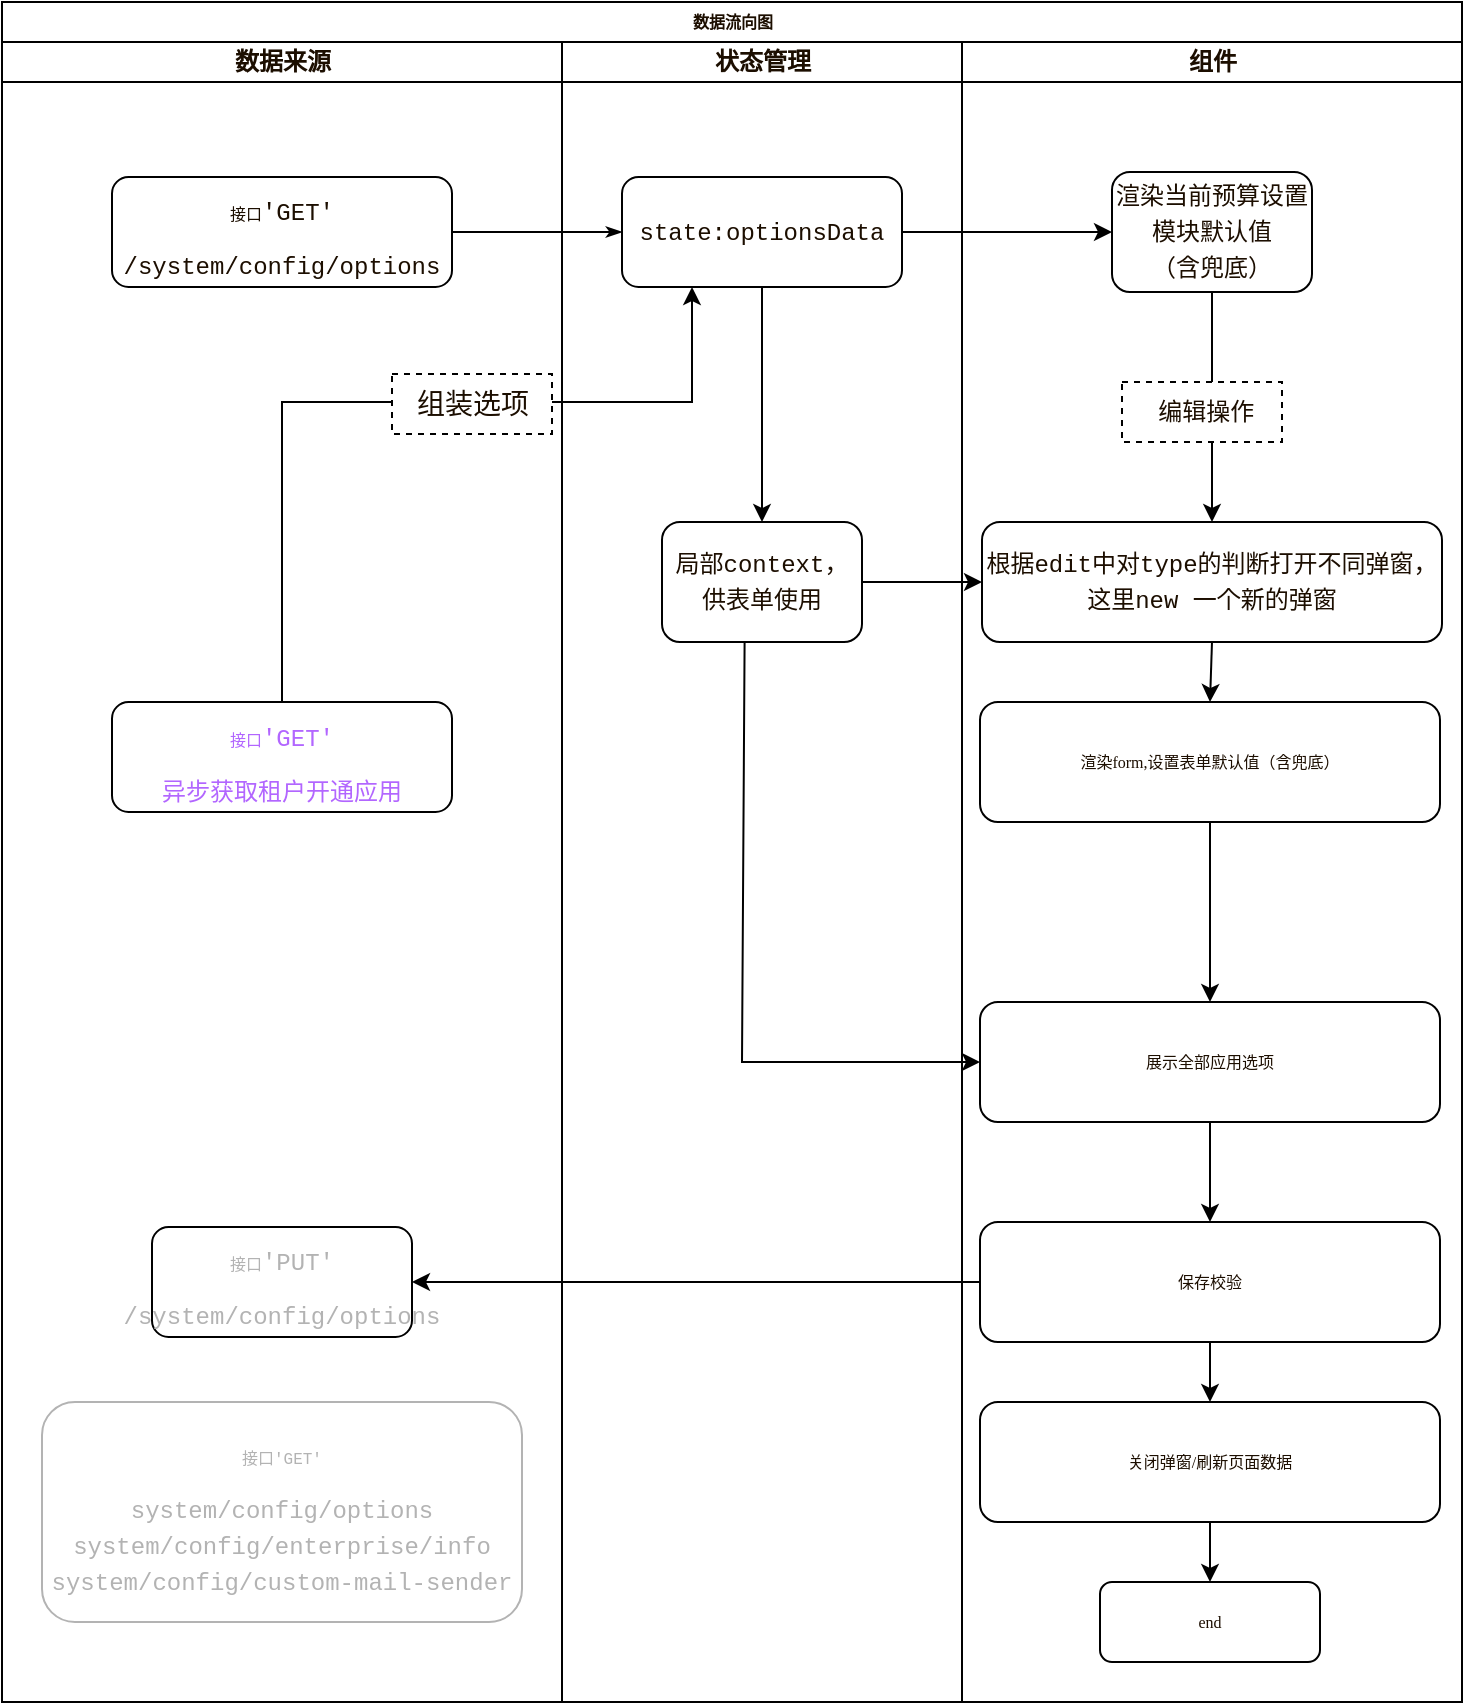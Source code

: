 <mxfile version="20.1.4" type="github">
  <diagram id="prtHgNgQTEPvFCAcTncT" name="Page-1">
    <mxGraphModel dx="1426" dy="877" grid="1" gridSize="10" guides="1" tooltips="1" connect="1" arrows="1" fold="1" page="1" pageScale="1" pageWidth="827" pageHeight="1169" math="0" shadow="0">
      <root>
        <mxCell id="0" />
        <mxCell id="1" parent="0" />
        <mxCell id="de27Jn-yOiYLT7hn4Wbn-1" value="数据流向图" style="swimlane;html=1;childLayout=stackLayout;startSize=20;rounded=0;shadow=0;labelBackgroundColor=none;strokeWidth=1;fontFamily=Verdana;fontSize=8;align=center;fontColor=#1C0E00;" vertex="1" parent="1">
          <mxGeometry x="70" y="40" width="730" height="850" as="geometry" />
        </mxCell>
        <mxCell id="de27Jn-yOiYLT7hn4Wbn-2" value="数据来源" style="swimlane;html=1;startSize=20;fontColor=#1C0E00;labelBackgroundColor=none;" vertex="1" parent="de27Jn-yOiYLT7hn4Wbn-1">
          <mxGeometry y="20" width="280" height="830" as="geometry" />
        </mxCell>
        <mxCell id="de27Jn-yOiYLT7hn4Wbn-3" value="&lt;p style=&quot;line-height: 18px;&quot;&gt;&lt;font style=&quot;&quot; face=&quot;Menlo, Monaco, Courier New, monospace&quot;&gt;接口&lt;/font&gt;&lt;span style=&quot;font-family: Menlo, Monaco, &amp;quot;Courier New&amp;quot;, monospace; font-size: 12px;&quot;&gt;&#39;GET&#39;&lt;/span&gt;&lt;/p&gt;&lt;div style=&quot;font-family: Menlo, Monaco, &amp;quot;Courier New&amp;quot;, monospace; font-size: 12px; line-height: 18px;&quot;&gt;/system/config/options&lt;/div&gt;" style="rounded=1;whiteSpace=wrap;html=1;shadow=0;labelBackgroundColor=none;strokeWidth=1;fontFamily=Verdana;fontSize=8;align=center;fontColor=#1C0E00;" vertex="1" parent="de27Jn-yOiYLT7hn4Wbn-2">
          <mxGeometry x="55" y="67.5" width="170" height="55" as="geometry" />
        </mxCell>
        <mxCell id="de27Jn-yOiYLT7hn4Wbn-4" value="&lt;p style=&quot;line-height: 18px;&quot;&gt;&lt;font&gt;&lt;font style=&quot;&quot; face=&quot;Menlo, Monaco, Courier New, monospace&quot;&gt;接口&lt;/font&gt;&lt;span style=&quot;font-family: Menlo, Monaco, &amp;quot;Courier New&amp;quot;, monospace; font-size: 12px;&quot;&gt;&#39;PUT&#39;&lt;/span&gt;&lt;/font&gt;&lt;/p&gt;&lt;div style=&quot;font-family: Menlo, Monaco, &amp;quot;Courier New&amp;quot;, monospace; font-size: 12px; line-height: 18px;&quot;&gt;&lt;font style=&quot;&quot;&gt;/system/config/options&lt;/font&gt;&lt;/div&gt;" style="rounded=1;whiteSpace=wrap;html=1;shadow=0;labelBackgroundColor=none;strokeWidth=1;fontFamily=Verdana;fontSize=8;align=center;fontColor=#B3B3B3;" vertex="1" parent="de27Jn-yOiYLT7hn4Wbn-2">
          <mxGeometry x="75" y="592.5" width="130" height="55" as="geometry" />
        </mxCell>
        <mxCell id="de27Jn-yOiYLT7hn4Wbn-29" value="&lt;p style=&quot;line-height: 18px;&quot;&gt;&lt;font color=&quot;#b266ff&quot;&gt;&lt;font style=&quot;&quot; face=&quot;Menlo, Monaco, Courier New, monospace&quot;&gt;接口&lt;/font&gt;&lt;span style=&quot;font-family: Menlo, Monaco, &amp;quot;Courier New&amp;quot;, monospace; font-size: 12px;&quot;&gt;&#39;GET&#39;&lt;/span&gt;&lt;/font&gt;&lt;/p&gt;&lt;div style=&quot;font-family: Menlo, Monaco, &amp;quot;Courier New&amp;quot;, monospace; font-size: 12px; line-height: 18px;&quot;&gt;&lt;span style=&quot;&quot;&gt;&lt;font color=&quot;#b266ff&quot;&gt;异步获取租户开通应用&lt;/font&gt;&lt;/span&gt;&lt;/div&gt;" style="rounded=1;whiteSpace=wrap;html=1;shadow=0;labelBackgroundColor=none;strokeWidth=1;fontFamily=Verdana;fontSize=8;align=center;fontColor=#1C0E00;" vertex="1" parent="de27Jn-yOiYLT7hn4Wbn-2">
          <mxGeometry x="55" y="330" width="170" height="55" as="geometry" />
        </mxCell>
        <mxCell id="de27Jn-yOiYLT7hn4Wbn-52" value="&lt;p style=&quot;line-height: 18px;&quot;&gt;&lt;font face=&quot;Menlo, Monaco, Courier New, monospace&quot;&gt;接口&#39;GET&#39;&lt;br&gt;&lt;/font&gt;&lt;/p&gt;&lt;div style=&quot;font-family: Menlo, Monaco, &amp;quot;Courier New&amp;quot;, monospace; font-size: 12px; line-height: 18px;&quot;&gt;&lt;span style=&quot;&quot;&gt;system/config/options&lt;br&gt;&lt;/span&gt;&lt;div style=&quot;line-height: 18px;&quot;&gt;&lt;span style=&quot;&quot;&gt;system/config/enterprise/info&lt;/span&gt;&lt;/div&gt;&lt;div style=&quot;line-height: 18px;&quot;&gt;&lt;div style=&quot;line-height: 18px;&quot;&gt;&lt;span style=&quot;&quot;&gt;system/config/custom-mail-sender&lt;/span&gt;&lt;/div&gt;&lt;/div&gt;&lt;/div&gt;" style="rounded=1;whiteSpace=wrap;html=1;shadow=0;labelBackgroundColor=none;strokeWidth=1;fontFamily=Verdana;fontSize=8;align=center;fontColor=#B3B3B3;strokeColor=#B3B3B3;fillColor=#FFFFFF;" vertex="1" parent="de27Jn-yOiYLT7hn4Wbn-2">
          <mxGeometry x="20" y="680" width="240" height="110" as="geometry" />
        </mxCell>
        <mxCell id="de27Jn-yOiYLT7hn4Wbn-5" style="edgeStyle=orthogonalEdgeStyle;rounded=1;html=1;labelBackgroundColor=none;startArrow=none;startFill=0;startSize=5;endArrow=classicThin;endFill=1;endSize=5;jettySize=auto;orthogonalLoop=1;strokeWidth=1;fontFamily=Verdana;fontSize=8;fontColor=#1C0E00;" edge="1" parent="de27Jn-yOiYLT7hn4Wbn-1" source="de27Jn-yOiYLT7hn4Wbn-3" target="de27Jn-yOiYLT7hn4Wbn-7">
          <mxGeometry relative="1" as="geometry" />
        </mxCell>
        <mxCell id="de27Jn-yOiYLT7hn4Wbn-6" value="状态管理" style="swimlane;html=1;startSize=20;fontColor=#1C0E00;labelBackgroundColor=none;" vertex="1" parent="de27Jn-yOiYLT7hn4Wbn-1">
          <mxGeometry x="280" y="20" width="200" height="830" as="geometry" />
        </mxCell>
        <mxCell id="de27Jn-yOiYLT7hn4Wbn-7" value="&lt;div style=&quot;font-family: Menlo, Monaco, &amp;quot;Courier New&amp;quot;, monospace; font-size: 12px; line-height: 18px;&quot;&gt;state:optionsData&lt;/div&gt;" style="rounded=1;whiteSpace=wrap;html=1;shadow=0;labelBackgroundColor=none;strokeWidth=1;fontFamily=Verdana;fontSize=8;align=center;fontColor=#1C0E00;" vertex="1" parent="de27Jn-yOiYLT7hn4Wbn-6">
          <mxGeometry x="30" y="67.5" width="140" height="55" as="geometry" />
        </mxCell>
        <mxCell id="de27Jn-yOiYLT7hn4Wbn-21" value="&lt;div style=&quot;font-family: Menlo, Monaco, &amp;quot;Courier New&amp;quot;, monospace; font-size: 12px; line-height: 18px;&quot;&gt;局部context，供表单使用&lt;/div&gt;" style="rounded=1;whiteSpace=wrap;html=1;shadow=0;labelBackgroundColor=none;strokeWidth=1;fontFamily=Verdana;fontSize=8;align=center;fontColor=#1C0E00;" vertex="1" parent="de27Jn-yOiYLT7hn4Wbn-6">
          <mxGeometry x="50" y="240" width="100" height="60" as="geometry" />
        </mxCell>
        <mxCell id="de27Jn-yOiYLT7hn4Wbn-23" value="" style="endArrow=classic;html=1;rounded=0;exitX=0.5;exitY=1;exitDx=0;exitDy=0;entryX=0.5;entryY=0;entryDx=0;entryDy=0;labelBackgroundColor=none;fontColor=#1C0E00;" edge="1" parent="de27Jn-yOiYLT7hn4Wbn-6" source="de27Jn-yOiYLT7hn4Wbn-7" target="de27Jn-yOiYLT7hn4Wbn-21">
          <mxGeometry width="50" height="50" relative="1" as="geometry">
            <mxPoint x="90" y="200" as="sourcePoint" />
            <mxPoint x="140" y="150" as="targetPoint" />
          </mxGeometry>
        </mxCell>
        <mxCell id="de27Jn-yOiYLT7hn4Wbn-8" value="组件" style="swimlane;html=1;startSize=20;fontColor=#1C0E00;labelBackgroundColor=none;" vertex="1" parent="de27Jn-yOiYLT7hn4Wbn-1">
          <mxGeometry x="480" y="20" width="250" height="830" as="geometry" />
        </mxCell>
        <mxCell id="de27Jn-yOiYLT7hn4Wbn-9" value="&lt;div style=&quot;font-family: Menlo, Monaco, &amp;quot;Courier New&amp;quot;, monospace; font-size: 12px; line-height: 18px;&quot;&gt;&lt;div style=&quot;line-height: 18px;&quot;&gt;渲染当前预算设置模块默认值&lt;/div&gt;&lt;div style=&quot;line-height: 18px;&quot;&gt;（含兜底）&lt;/div&gt;&lt;/div&gt;" style="rounded=1;whiteSpace=wrap;html=1;shadow=0;labelBackgroundColor=none;strokeWidth=1;fontFamily=Verdana;fontSize=8;align=center;fontColor=#1C0E00;" vertex="1" parent="de27Jn-yOiYLT7hn4Wbn-8">
          <mxGeometry x="75" y="65" width="100" height="60" as="geometry" />
        </mxCell>
        <mxCell id="de27Jn-yOiYLT7hn4Wbn-11" value="&lt;div style=&quot;font-family: Menlo, Monaco, &amp;quot;Courier New&amp;quot;, monospace; font-size: 12px; line-height: 18px;&quot;&gt;根据edit中对type的判断打开不同弹窗，这里new 一个新的弹窗&lt;/div&gt;" style="rounded=1;whiteSpace=wrap;html=1;shadow=0;labelBackgroundColor=none;strokeWidth=1;fontFamily=Verdana;fontSize=8;align=center;fontColor=#1C0E00;" vertex="1" parent="de27Jn-yOiYLT7hn4Wbn-8">
          <mxGeometry x="10" y="240" width="230" height="60" as="geometry" />
        </mxCell>
        <mxCell id="de27Jn-yOiYLT7hn4Wbn-12" value="渲染form,设置表单默认值（含兜底）" style="rounded=1;whiteSpace=wrap;html=1;shadow=0;labelBackgroundColor=none;strokeWidth=1;fontFamily=Verdana;fontSize=8;align=center;fontColor=#1C0E00;" vertex="1" parent="de27Jn-yOiYLT7hn4Wbn-8">
          <mxGeometry x="9" y="330" width="230" height="60" as="geometry" />
        </mxCell>
        <mxCell id="de27Jn-yOiYLT7hn4Wbn-14" value="保存校验" style="rounded=1;whiteSpace=wrap;html=1;shadow=0;labelBackgroundColor=none;strokeWidth=1;fontFamily=Verdana;fontSize=8;align=center;fontColor=#1C0E00;" vertex="1" parent="de27Jn-yOiYLT7hn4Wbn-8">
          <mxGeometry x="9" y="590" width="230" height="60" as="geometry" />
        </mxCell>
        <mxCell id="de27Jn-yOiYLT7hn4Wbn-25" value="" style="endArrow=classic;html=1;rounded=0;exitX=0.5;exitY=1;exitDx=0;exitDy=0;labelBackgroundColor=none;fontColor=#1C0E00;" edge="1" parent="de27Jn-yOiYLT7hn4Wbn-8" source="de27Jn-yOiYLT7hn4Wbn-9" target="de27Jn-yOiYLT7hn4Wbn-11">
          <mxGeometry width="50" height="50" relative="1" as="geometry">
            <mxPoint x="110" y="180" as="sourcePoint" />
            <mxPoint x="160" y="130" as="targetPoint" />
          </mxGeometry>
        </mxCell>
        <mxCell id="de27Jn-yOiYLT7hn4Wbn-26" value="&amp;nbsp;编辑操作" style="text;html=1;align=center;verticalAlign=middle;resizable=0;points=[];autosize=1;strokeColor=default;fillColor=default;dashed=1;labelBackgroundColor=none;fontColor=#1C0E00;" vertex="1" parent="de27Jn-yOiYLT7hn4Wbn-8">
          <mxGeometry x="80" y="170" width="80" height="30" as="geometry" />
        </mxCell>
        <mxCell id="de27Jn-yOiYLT7hn4Wbn-27" value="" style="endArrow=classic;html=1;rounded=0;exitX=0.5;exitY=1;exitDx=0;exitDy=0;entryX=0.5;entryY=0;entryDx=0;entryDy=0;labelBackgroundColor=none;fontColor=#1C0E00;" edge="1" parent="de27Jn-yOiYLT7hn4Wbn-8" source="de27Jn-yOiYLT7hn4Wbn-11" target="de27Jn-yOiYLT7hn4Wbn-12">
          <mxGeometry width="50" height="50" relative="1" as="geometry">
            <mxPoint x="119.5" y="340" as="sourcePoint" />
            <mxPoint x="120" y="330" as="targetPoint" />
          </mxGeometry>
        </mxCell>
        <mxCell id="de27Jn-yOiYLT7hn4Wbn-34" value="展示全部应用选项" style="rounded=1;whiteSpace=wrap;html=1;shadow=0;labelBackgroundColor=none;strokeWidth=1;fontFamily=Verdana;fontSize=8;align=center;fontColor=#1C0E00;" vertex="1" parent="de27Jn-yOiYLT7hn4Wbn-8">
          <mxGeometry x="9" y="480" width="230" height="60" as="geometry" />
        </mxCell>
        <mxCell id="de27Jn-yOiYLT7hn4Wbn-38" value="" style="endArrow=classic;html=1;rounded=0;exitX=0.5;exitY=1;exitDx=0;exitDy=0;startArrow=none;labelBackgroundColor=none;fontColor=#1C0E00;" edge="1" parent="de27Jn-yOiYLT7hn4Wbn-8" source="de27Jn-yOiYLT7hn4Wbn-12" target="de27Jn-yOiYLT7hn4Wbn-34">
          <mxGeometry width="50" height="50" relative="1" as="geometry">
            <mxPoint x="124" y="444" as="sourcePoint" />
            <mxPoint x="130" y="410" as="targetPoint" />
          </mxGeometry>
        </mxCell>
        <mxCell id="de27Jn-yOiYLT7hn4Wbn-44" value="" style="endArrow=classic;html=1;rounded=0;exitX=0.5;exitY=1;exitDx=0;exitDy=0;entryX=0.5;entryY=0;entryDx=0;entryDy=0;labelBackgroundColor=none;fontColor=#1C0E00;" edge="1" parent="de27Jn-yOiYLT7hn4Wbn-8" source="de27Jn-yOiYLT7hn4Wbn-34" target="de27Jn-yOiYLT7hn4Wbn-14">
          <mxGeometry width="50" height="50" relative="1" as="geometry">
            <mxPoint x="100" y="730" as="sourcePoint" />
            <mxPoint x="150" y="680" as="targetPoint" />
          </mxGeometry>
        </mxCell>
        <mxCell id="de27Jn-yOiYLT7hn4Wbn-48" value="关闭弹窗/刷新页面数据" style="rounded=1;whiteSpace=wrap;html=1;shadow=0;labelBackgroundColor=none;strokeWidth=1;fontFamily=Verdana;fontSize=8;align=center;fontColor=#1C0E00;" vertex="1" parent="de27Jn-yOiYLT7hn4Wbn-8">
          <mxGeometry x="9" y="680" width="230" height="60" as="geometry" />
        </mxCell>
        <mxCell id="de27Jn-yOiYLT7hn4Wbn-49" value="end" style="rounded=1;whiteSpace=wrap;html=1;shadow=0;labelBackgroundColor=none;strokeWidth=1;fontFamily=Verdana;fontSize=8;align=center;fontColor=#1C0E00;" vertex="1" parent="de27Jn-yOiYLT7hn4Wbn-8">
          <mxGeometry x="69" y="770" width="110" height="40" as="geometry" />
        </mxCell>
        <mxCell id="de27Jn-yOiYLT7hn4Wbn-50" value="" style="endArrow=classic;html=1;rounded=0;exitX=0.5;exitY=1;exitDx=0;exitDy=0;labelBackgroundColor=none;fontColor=#1C0E00;" edge="1" parent="de27Jn-yOiYLT7hn4Wbn-8" source="de27Jn-yOiYLT7hn4Wbn-14" target="de27Jn-yOiYLT7hn4Wbn-48">
          <mxGeometry width="50" height="50" relative="1" as="geometry">
            <mxPoint x="80" y="660" as="sourcePoint" />
            <mxPoint x="-340" y="740" as="targetPoint" />
          </mxGeometry>
        </mxCell>
        <mxCell id="de27Jn-yOiYLT7hn4Wbn-54" value="" style="endArrow=classic;html=1;rounded=0;exitX=0.5;exitY=1;exitDx=0;exitDy=0;entryX=0.5;entryY=0;entryDx=0;entryDy=0;labelBackgroundColor=none;fontColor=#1C0E00;" edge="1" parent="de27Jn-yOiYLT7hn4Wbn-8" source="de27Jn-yOiYLT7hn4Wbn-48" target="de27Jn-yOiYLT7hn4Wbn-49">
          <mxGeometry width="50" height="50" relative="1" as="geometry">
            <mxPoint x="90" y="800" as="sourcePoint" />
            <mxPoint x="140" y="750" as="targetPoint" />
          </mxGeometry>
        </mxCell>
        <mxCell id="de27Jn-yOiYLT7hn4Wbn-24" value="" style="endArrow=classic;html=1;rounded=0;exitX=1;exitY=0.5;exitDx=0;exitDy=0;entryX=0;entryY=0.5;entryDx=0;entryDy=0;labelBackgroundColor=none;fontColor=#1C0E00;" edge="1" parent="de27Jn-yOiYLT7hn4Wbn-1" source="de27Jn-yOiYLT7hn4Wbn-21" target="de27Jn-yOiYLT7hn4Wbn-11">
          <mxGeometry width="50" height="50" relative="1" as="geometry">
            <mxPoint x="320" y="280" as="sourcePoint" />
            <mxPoint x="370" y="230" as="targetPoint" />
          </mxGeometry>
        </mxCell>
        <mxCell id="de27Jn-yOiYLT7hn4Wbn-51" value="" style="endArrow=classic;html=1;rounded=0;exitX=0;exitY=0.5;exitDx=0;exitDy=0;entryX=1;entryY=0.5;entryDx=0;entryDy=0;labelBackgroundColor=none;fontColor=#1C0E00;" edge="1" parent="de27Jn-yOiYLT7hn4Wbn-1" source="de27Jn-yOiYLT7hn4Wbn-14" target="de27Jn-yOiYLT7hn4Wbn-4">
          <mxGeometry width="50" height="50" relative="1" as="geometry">
            <mxPoint x="300" y="690" as="sourcePoint" />
            <mxPoint x="350" y="640" as="targetPoint" />
          </mxGeometry>
        </mxCell>
        <mxCell id="de27Jn-yOiYLT7hn4Wbn-59" value="" style="endArrow=classic;html=1;rounded=0;labelBackgroundColor=none;fontSize=14;fontColor=#1C0E00;entryX=0.25;entryY=1;entryDx=0;entryDy=0;" edge="1" parent="de27Jn-yOiYLT7hn4Wbn-1" source="de27Jn-yOiYLT7hn4Wbn-29" target="de27Jn-yOiYLT7hn4Wbn-7">
          <mxGeometry width="50" height="50" relative="1" as="geometry">
            <mxPoint x="150" y="330" as="sourcePoint" />
            <mxPoint x="200" y="280" as="targetPoint" />
            <Array as="points">
              <mxPoint x="140" y="200" />
              <mxPoint x="345" y="200" />
            </Array>
          </mxGeometry>
        </mxCell>
        <mxCell id="de27Jn-yOiYLT7hn4Wbn-62" value="" style="endArrow=classic;html=1;rounded=0;labelBackgroundColor=none;fontSize=14;fontColor=#1C0E00;exitX=1;exitY=0.5;exitDx=0;exitDy=0;entryX=0;entryY=0.5;entryDx=0;entryDy=0;" edge="1" parent="de27Jn-yOiYLT7hn4Wbn-1" source="de27Jn-yOiYLT7hn4Wbn-7" target="de27Jn-yOiYLT7hn4Wbn-9">
          <mxGeometry width="50" height="50" relative="1" as="geometry">
            <mxPoint x="380" y="280" as="sourcePoint" />
            <mxPoint x="430" y="230" as="targetPoint" />
          </mxGeometry>
        </mxCell>
        <mxCell id="de27Jn-yOiYLT7hn4Wbn-63" value="" style="endArrow=classic;html=1;rounded=0;exitX=0.413;exitY=1;exitDx=0;exitDy=0;entryX=0;entryY=0.5;entryDx=0;entryDy=0;labelBackgroundColor=none;fontColor=#1C0E00;exitPerimeter=0;" edge="1" parent="de27Jn-yOiYLT7hn4Wbn-1" source="de27Jn-yOiYLT7hn4Wbn-21" target="de27Jn-yOiYLT7hn4Wbn-34">
          <mxGeometry width="50" height="50" relative="1" as="geometry">
            <mxPoint x="488" y="420" as="sourcePoint" />
            <mxPoint x="488" y="537.5" as="targetPoint" />
            <Array as="points">
              <mxPoint x="370" y="530" />
            </Array>
          </mxGeometry>
        </mxCell>
        <mxCell id="de27Jn-yOiYLT7hn4Wbn-58" value="组装选项" style="text;html=1;align=center;verticalAlign=middle;resizable=0;points=[];autosize=1;strokeColor=default;fillColor=default;fontSize=14;fontColor=#1C0E00;dashed=1;" vertex="1" parent="1">
          <mxGeometry x="265" y="226" width="80" height="30" as="geometry" />
        </mxCell>
      </root>
    </mxGraphModel>
  </diagram>
</mxfile>
